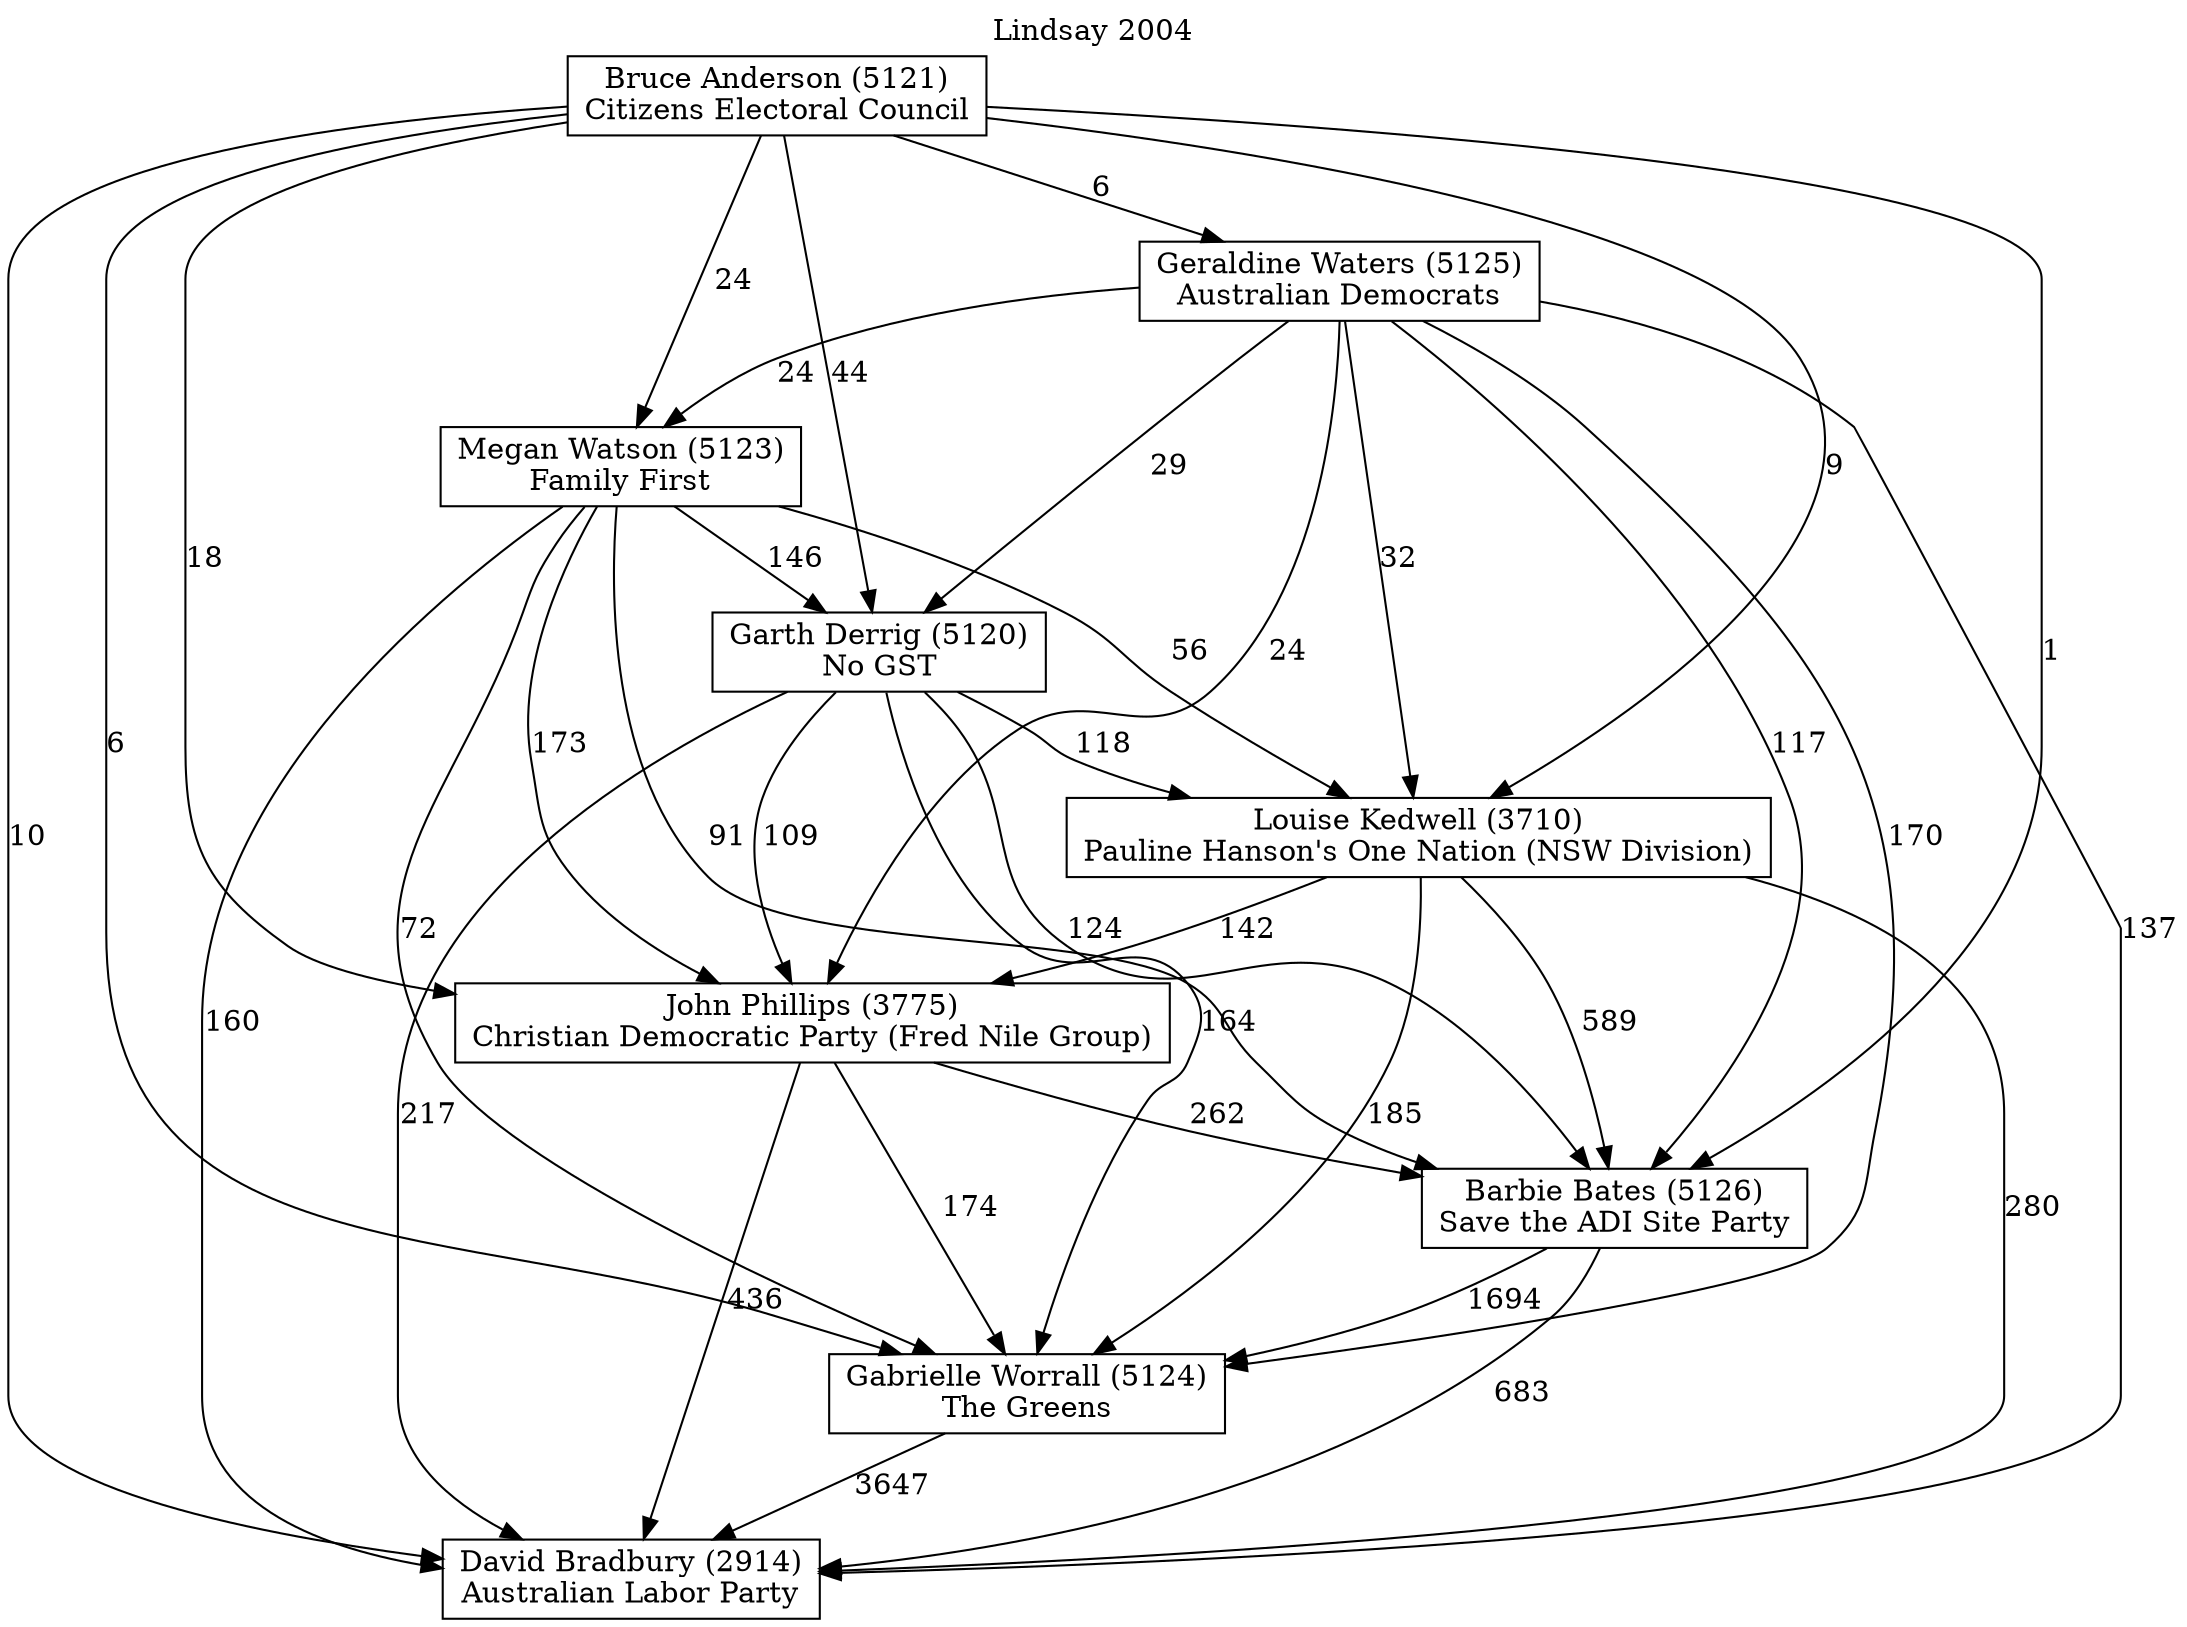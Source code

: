 // House preference flow
digraph "David Bradbury (2914)_Lindsay_2004" {
	graph [label="Lindsay 2004" labelloc=t mclimit=10]
	node [shape=box]
	"Barbie Bates (5126)" [label="Barbie Bates (5126)
Save the ADI Site Party"]
	"Bruce Anderson (5121)" [label="Bruce Anderson (5121)
Citizens Electoral Council"]
	"David Bradbury (2914)" [label="David Bradbury (2914)
Australian Labor Party"]
	"Gabrielle Worrall (5124)" [label="Gabrielle Worrall (5124)
The Greens"]
	"Garth Derrig (5120)" [label="Garth Derrig (5120)
No GST"]
	"Geraldine Waters (5125)" [label="Geraldine Waters (5125)
Australian Democrats"]
	"John Phillips (3775)" [label="John Phillips (3775)
Christian Democratic Party (Fred Nile Group)"]
	"Louise Kedwell (3710)" [label="Louise Kedwell (3710)
Pauline Hanson's One Nation (NSW Division)"]
	"Megan Watson (5123)" [label="Megan Watson (5123)
Family First"]
	"Barbie Bates (5126)" -> "David Bradbury (2914)" [label=683]
	"Barbie Bates (5126)" -> "Gabrielle Worrall (5124)" [label=1694]
	"Bruce Anderson (5121)" -> "Barbie Bates (5126)" [label=1]
	"Bruce Anderson (5121)" -> "David Bradbury (2914)" [label=10]
	"Bruce Anderson (5121)" -> "Gabrielle Worrall (5124)" [label=6]
	"Bruce Anderson (5121)" -> "Garth Derrig (5120)" [label=44]
	"Bruce Anderson (5121)" -> "Geraldine Waters (5125)" [label=6]
	"Bruce Anderson (5121)" -> "John Phillips (3775)" [label=18]
	"Bruce Anderson (5121)" -> "Louise Kedwell (3710)" [label=9]
	"Bruce Anderson (5121)" -> "Megan Watson (5123)" [label=24]
	"Gabrielle Worrall (5124)" -> "David Bradbury (2914)" [label=3647]
	"Garth Derrig (5120)" -> "Barbie Bates (5126)" [label=124]
	"Garth Derrig (5120)" -> "David Bradbury (2914)" [label=217]
	"Garth Derrig (5120)" -> "Gabrielle Worrall (5124)" [label=164]
	"Garth Derrig (5120)" -> "John Phillips (3775)" [label=109]
	"Garth Derrig (5120)" -> "Louise Kedwell (3710)" [label=118]
	"Geraldine Waters (5125)" -> "Barbie Bates (5126)" [label=117]
	"Geraldine Waters (5125)" -> "David Bradbury (2914)" [label=137]
	"Geraldine Waters (5125)" -> "Gabrielle Worrall (5124)" [label=170]
	"Geraldine Waters (5125)" -> "Garth Derrig (5120)" [label=29]
	"Geraldine Waters (5125)" -> "John Phillips (3775)" [label=24]
	"Geraldine Waters (5125)" -> "Louise Kedwell (3710)" [label=32]
	"Geraldine Waters (5125)" -> "Megan Watson (5123)" [label=24]
	"John Phillips (3775)" -> "Barbie Bates (5126)" [label=262]
	"John Phillips (3775)" -> "David Bradbury (2914)" [label=436]
	"John Phillips (3775)" -> "Gabrielle Worrall (5124)" [label=174]
	"Louise Kedwell (3710)" -> "Barbie Bates (5126)" [label=589]
	"Louise Kedwell (3710)" -> "David Bradbury (2914)" [label=280]
	"Louise Kedwell (3710)" -> "Gabrielle Worrall (5124)" [label=185]
	"Louise Kedwell (3710)" -> "John Phillips (3775)" [label=142]
	"Megan Watson (5123)" -> "Barbie Bates (5126)" [label=91]
	"Megan Watson (5123)" -> "David Bradbury (2914)" [label=160]
	"Megan Watson (5123)" -> "Gabrielle Worrall (5124)" [label=72]
	"Megan Watson (5123)" -> "Garth Derrig (5120)" [label=146]
	"Megan Watson (5123)" -> "John Phillips (3775)" [label=173]
	"Megan Watson (5123)" -> "Louise Kedwell (3710)" [label=56]
}
